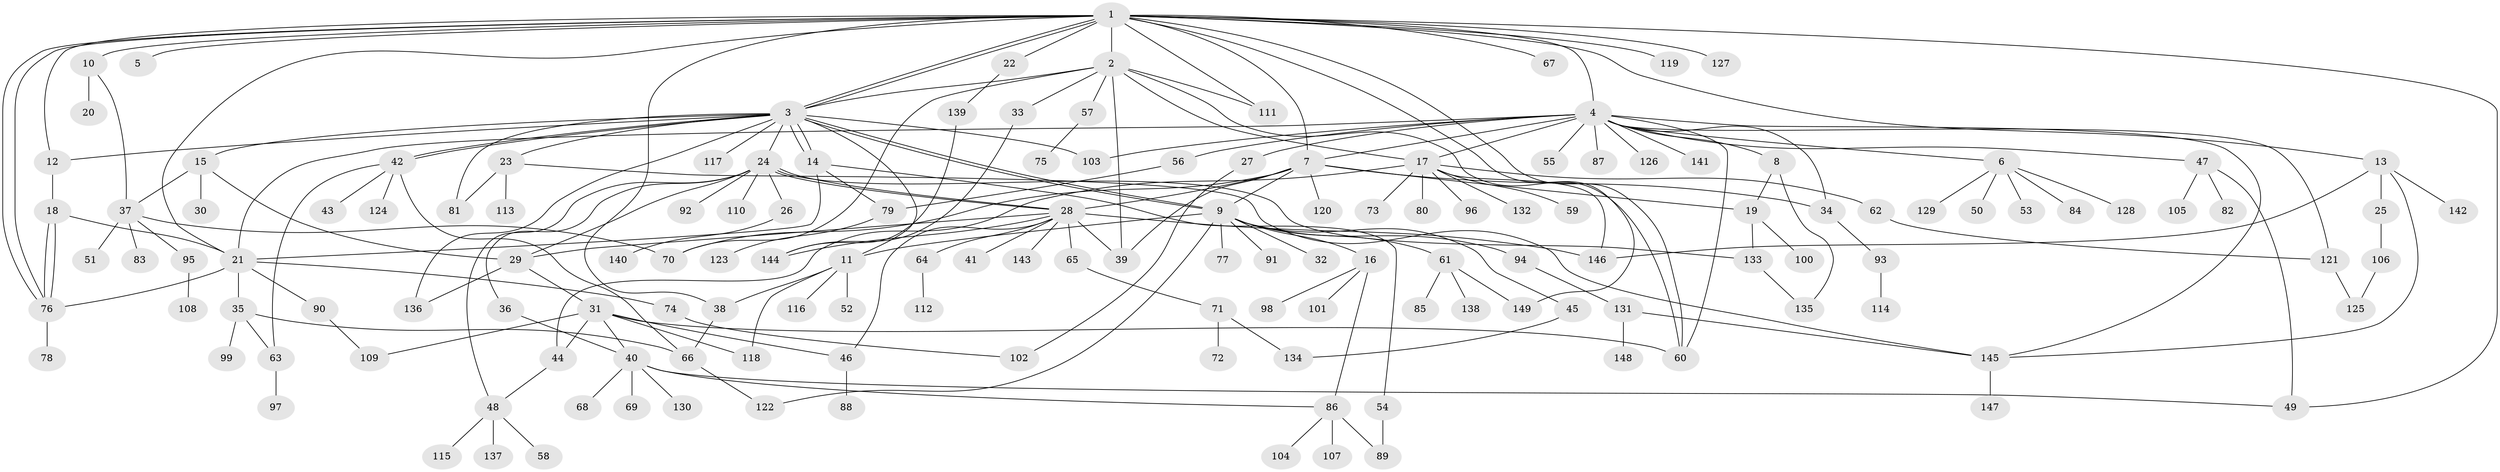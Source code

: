 // coarse degree distribution, {8: 0.02247191011235955, 27: 0.011235955056179775, 1: 0.5955056179775281, 3: 0.056179775280898875, 4: 0.033707865168539325, 9: 0.033707865168539325, 2: 0.1797752808988764, 6: 0.011235955056179775, 7: 0.02247191011235955, 19: 0.011235955056179775, 5: 0.011235955056179775, 12: 0.011235955056179775}
// Generated by graph-tools (version 1.1) at 2025/51/03/04/25 21:51:52]
// undirected, 149 vertices, 213 edges
graph export_dot {
graph [start="1"]
  node [color=gray90,style=filled];
  1;
  2;
  3;
  4;
  5;
  6;
  7;
  8;
  9;
  10;
  11;
  12;
  13;
  14;
  15;
  16;
  17;
  18;
  19;
  20;
  21;
  22;
  23;
  24;
  25;
  26;
  27;
  28;
  29;
  30;
  31;
  32;
  33;
  34;
  35;
  36;
  37;
  38;
  39;
  40;
  41;
  42;
  43;
  44;
  45;
  46;
  47;
  48;
  49;
  50;
  51;
  52;
  53;
  54;
  55;
  56;
  57;
  58;
  59;
  60;
  61;
  62;
  63;
  64;
  65;
  66;
  67;
  68;
  69;
  70;
  71;
  72;
  73;
  74;
  75;
  76;
  77;
  78;
  79;
  80;
  81;
  82;
  83;
  84;
  85;
  86;
  87;
  88;
  89;
  90;
  91;
  92;
  93;
  94;
  95;
  96;
  97;
  98;
  99;
  100;
  101;
  102;
  103;
  104;
  105;
  106;
  107;
  108;
  109;
  110;
  111;
  112;
  113;
  114;
  115;
  116;
  117;
  118;
  119;
  120;
  121;
  122;
  123;
  124;
  125;
  126;
  127;
  128;
  129;
  130;
  131;
  132;
  133;
  134;
  135;
  136;
  137;
  138;
  139;
  140;
  141;
  142;
  143;
  144;
  145;
  146;
  147;
  148;
  149;
  1 -- 2;
  1 -- 3;
  1 -- 3;
  1 -- 4;
  1 -- 5;
  1 -- 7;
  1 -- 10;
  1 -- 12;
  1 -- 13;
  1 -- 21;
  1 -- 22;
  1 -- 38;
  1 -- 49;
  1 -- 60;
  1 -- 67;
  1 -- 76;
  1 -- 76;
  1 -- 111;
  1 -- 119;
  1 -- 127;
  1 -- 149;
  2 -- 3;
  2 -- 17;
  2 -- 33;
  2 -- 39;
  2 -- 57;
  2 -- 60;
  2 -- 70;
  2 -- 111;
  3 -- 9;
  3 -- 9;
  3 -- 11;
  3 -- 12;
  3 -- 14;
  3 -- 14;
  3 -- 15;
  3 -- 23;
  3 -- 24;
  3 -- 42;
  3 -- 42;
  3 -- 81;
  3 -- 103;
  3 -- 117;
  3 -- 136;
  4 -- 6;
  4 -- 7;
  4 -- 8;
  4 -- 17;
  4 -- 21;
  4 -- 27;
  4 -- 34;
  4 -- 47;
  4 -- 55;
  4 -- 56;
  4 -- 60;
  4 -- 87;
  4 -- 103;
  4 -- 121;
  4 -- 126;
  4 -- 141;
  4 -- 145;
  6 -- 50;
  6 -- 53;
  6 -- 84;
  6 -- 128;
  6 -- 129;
  7 -- 9;
  7 -- 19;
  7 -- 28;
  7 -- 34;
  7 -- 39;
  7 -- 70;
  7 -- 120;
  8 -- 19;
  8 -- 135;
  9 -- 11;
  9 -- 16;
  9 -- 32;
  9 -- 45;
  9 -- 61;
  9 -- 77;
  9 -- 91;
  9 -- 94;
  9 -- 122;
  10 -- 20;
  10 -- 37;
  11 -- 38;
  11 -- 52;
  11 -- 116;
  11 -- 118;
  12 -- 18;
  13 -- 25;
  13 -- 142;
  13 -- 145;
  13 -- 146;
  14 -- 21;
  14 -- 54;
  14 -- 79;
  15 -- 29;
  15 -- 30;
  15 -- 37;
  16 -- 86;
  16 -- 98;
  16 -- 101;
  17 -- 44;
  17 -- 59;
  17 -- 62;
  17 -- 73;
  17 -- 80;
  17 -- 96;
  17 -- 132;
  17 -- 146;
  18 -- 21;
  18 -- 76;
  18 -- 76;
  19 -- 100;
  19 -- 133;
  21 -- 35;
  21 -- 74;
  21 -- 76;
  21 -- 90;
  22 -- 139;
  23 -- 81;
  23 -- 113;
  23 -- 145;
  24 -- 26;
  24 -- 28;
  24 -- 28;
  24 -- 29;
  24 -- 36;
  24 -- 48;
  24 -- 92;
  24 -- 110;
  24 -- 133;
  25 -- 106;
  26 -- 140;
  27 -- 102;
  28 -- 29;
  28 -- 39;
  28 -- 41;
  28 -- 46;
  28 -- 64;
  28 -- 65;
  28 -- 143;
  28 -- 144;
  28 -- 146;
  29 -- 31;
  29 -- 136;
  31 -- 40;
  31 -- 44;
  31 -- 46;
  31 -- 60;
  31 -- 109;
  31 -- 118;
  33 -- 144;
  34 -- 93;
  35 -- 63;
  35 -- 66;
  35 -- 99;
  36 -- 40;
  37 -- 51;
  37 -- 70;
  37 -- 83;
  37 -- 95;
  38 -- 66;
  40 -- 49;
  40 -- 68;
  40 -- 69;
  40 -- 86;
  40 -- 130;
  42 -- 43;
  42 -- 63;
  42 -- 66;
  42 -- 124;
  44 -- 48;
  45 -- 134;
  46 -- 88;
  47 -- 49;
  47 -- 82;
  47 -- 105;
  48 -- 58;
  48 -- 115;
  48 -- 137;
  54 -- 89;
  56 -- 79;
  57 -- 75;
  61 -- 85;
  61 -- 138;
  61 -- 149;
  62 -- 121;
  63 -- 97;
  64 -- 112;
  65 -- 71;
  66 -- 122;
  71 -- 72;
  71 -- 134;
  74 -- 102;
  76 -- 78;
  79 -- 123;
  86 -- 89;
  86 -- 104;
  86 -- 107;
  90 -- 109;
  93 -- 114;
  94 -- 131;
  95 -- 108;
  106 -- 125;
  121 -- 125;
  131 -- 145;
  131 -- 148;
  133 -- 135;
  139 -- 144;
  145 -- 147;
}
